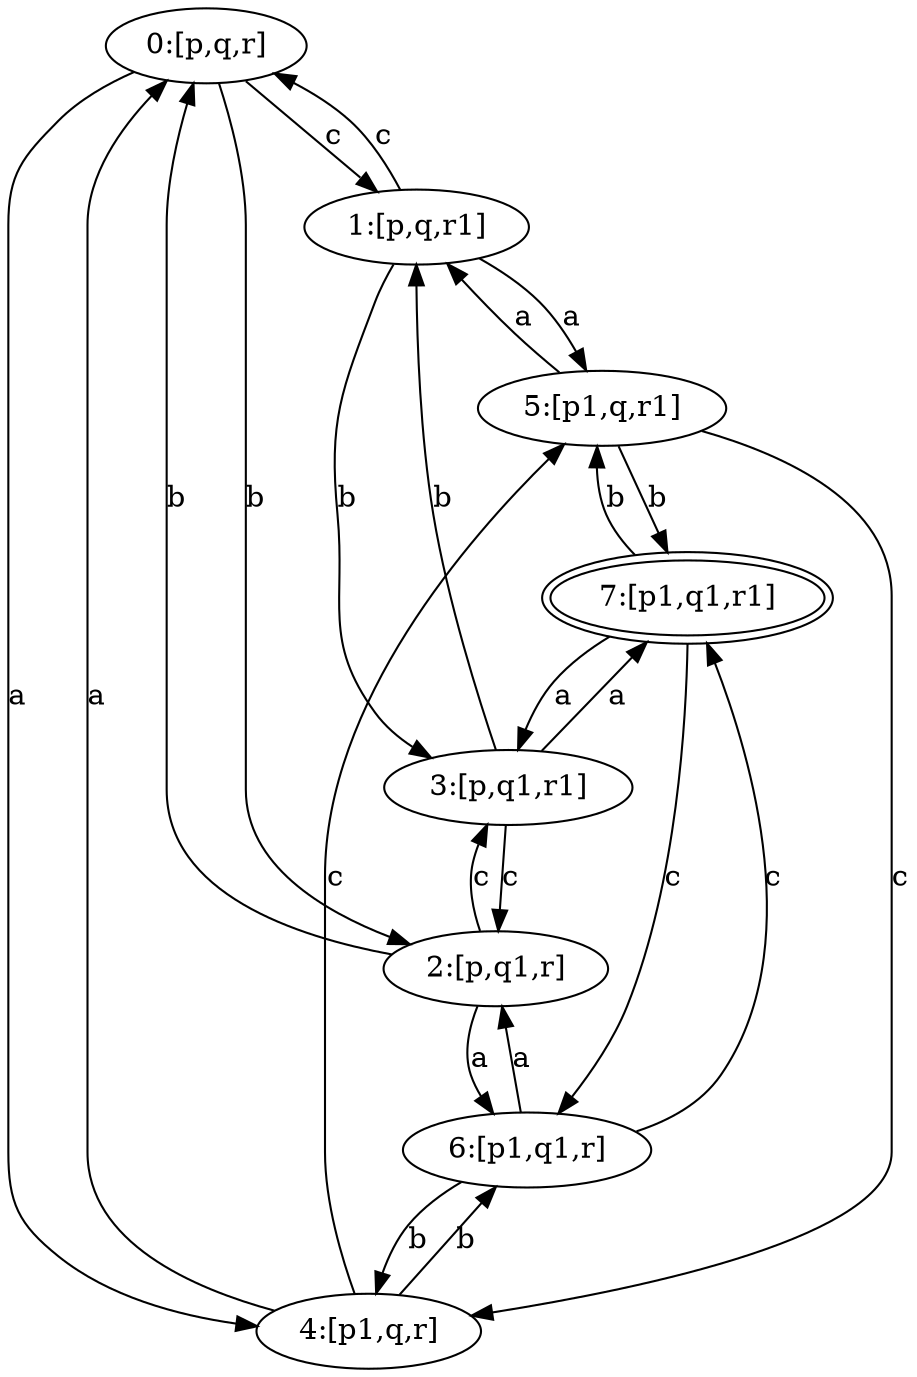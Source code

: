 digraph G { 0[label ="0:[p,q,r]"] ; 1[label ="1:[p,q,r1]"] ; 2[label ="2:[p,q1,r]"] ; 3[label ="3:[p,q1,r1]"] ; 4[label ="4:[p1,q,r]"] ; 5[label ="5:[p1,q,r1]"] ; 6[label ="6:[p1,q1,r]"] ; 7[label ="7:[p1,q1,r1]",peripheries = 2] ; 0 -> 1 [label=c] ; 0 -> 2 [label=b] ; 0 -> 4 [label=a] ; 1 -> 0 [label=c] ; 1 -> 3 [label=b] ; 1 -> 5 [label=a] ; 2 -> 0 [label=b] ; 2 -> 3 [label=c] ; 2 -> 6 [label=a] ; 3 -> 1 [label=b] ; 3 -> 2 [label=c] ; 3 -> 7 [label=a] ; 4 -> 0 [label=a] ; 4 -> 5 [label=c] ; 4 -> 6 [label=b] ; 5 -> 1 [label=a] ; 5 -> 4 [label=c] ; 5 -> 7 [label=b] ; 6 -> 2 [label=a] ; 6 -> 4 [label=b] ; 6 -> 7 [label=c] ; 7 -> 3 [label=a] ; 7 -> 5 [label=b] ; 7 -> 6 [label=c] }